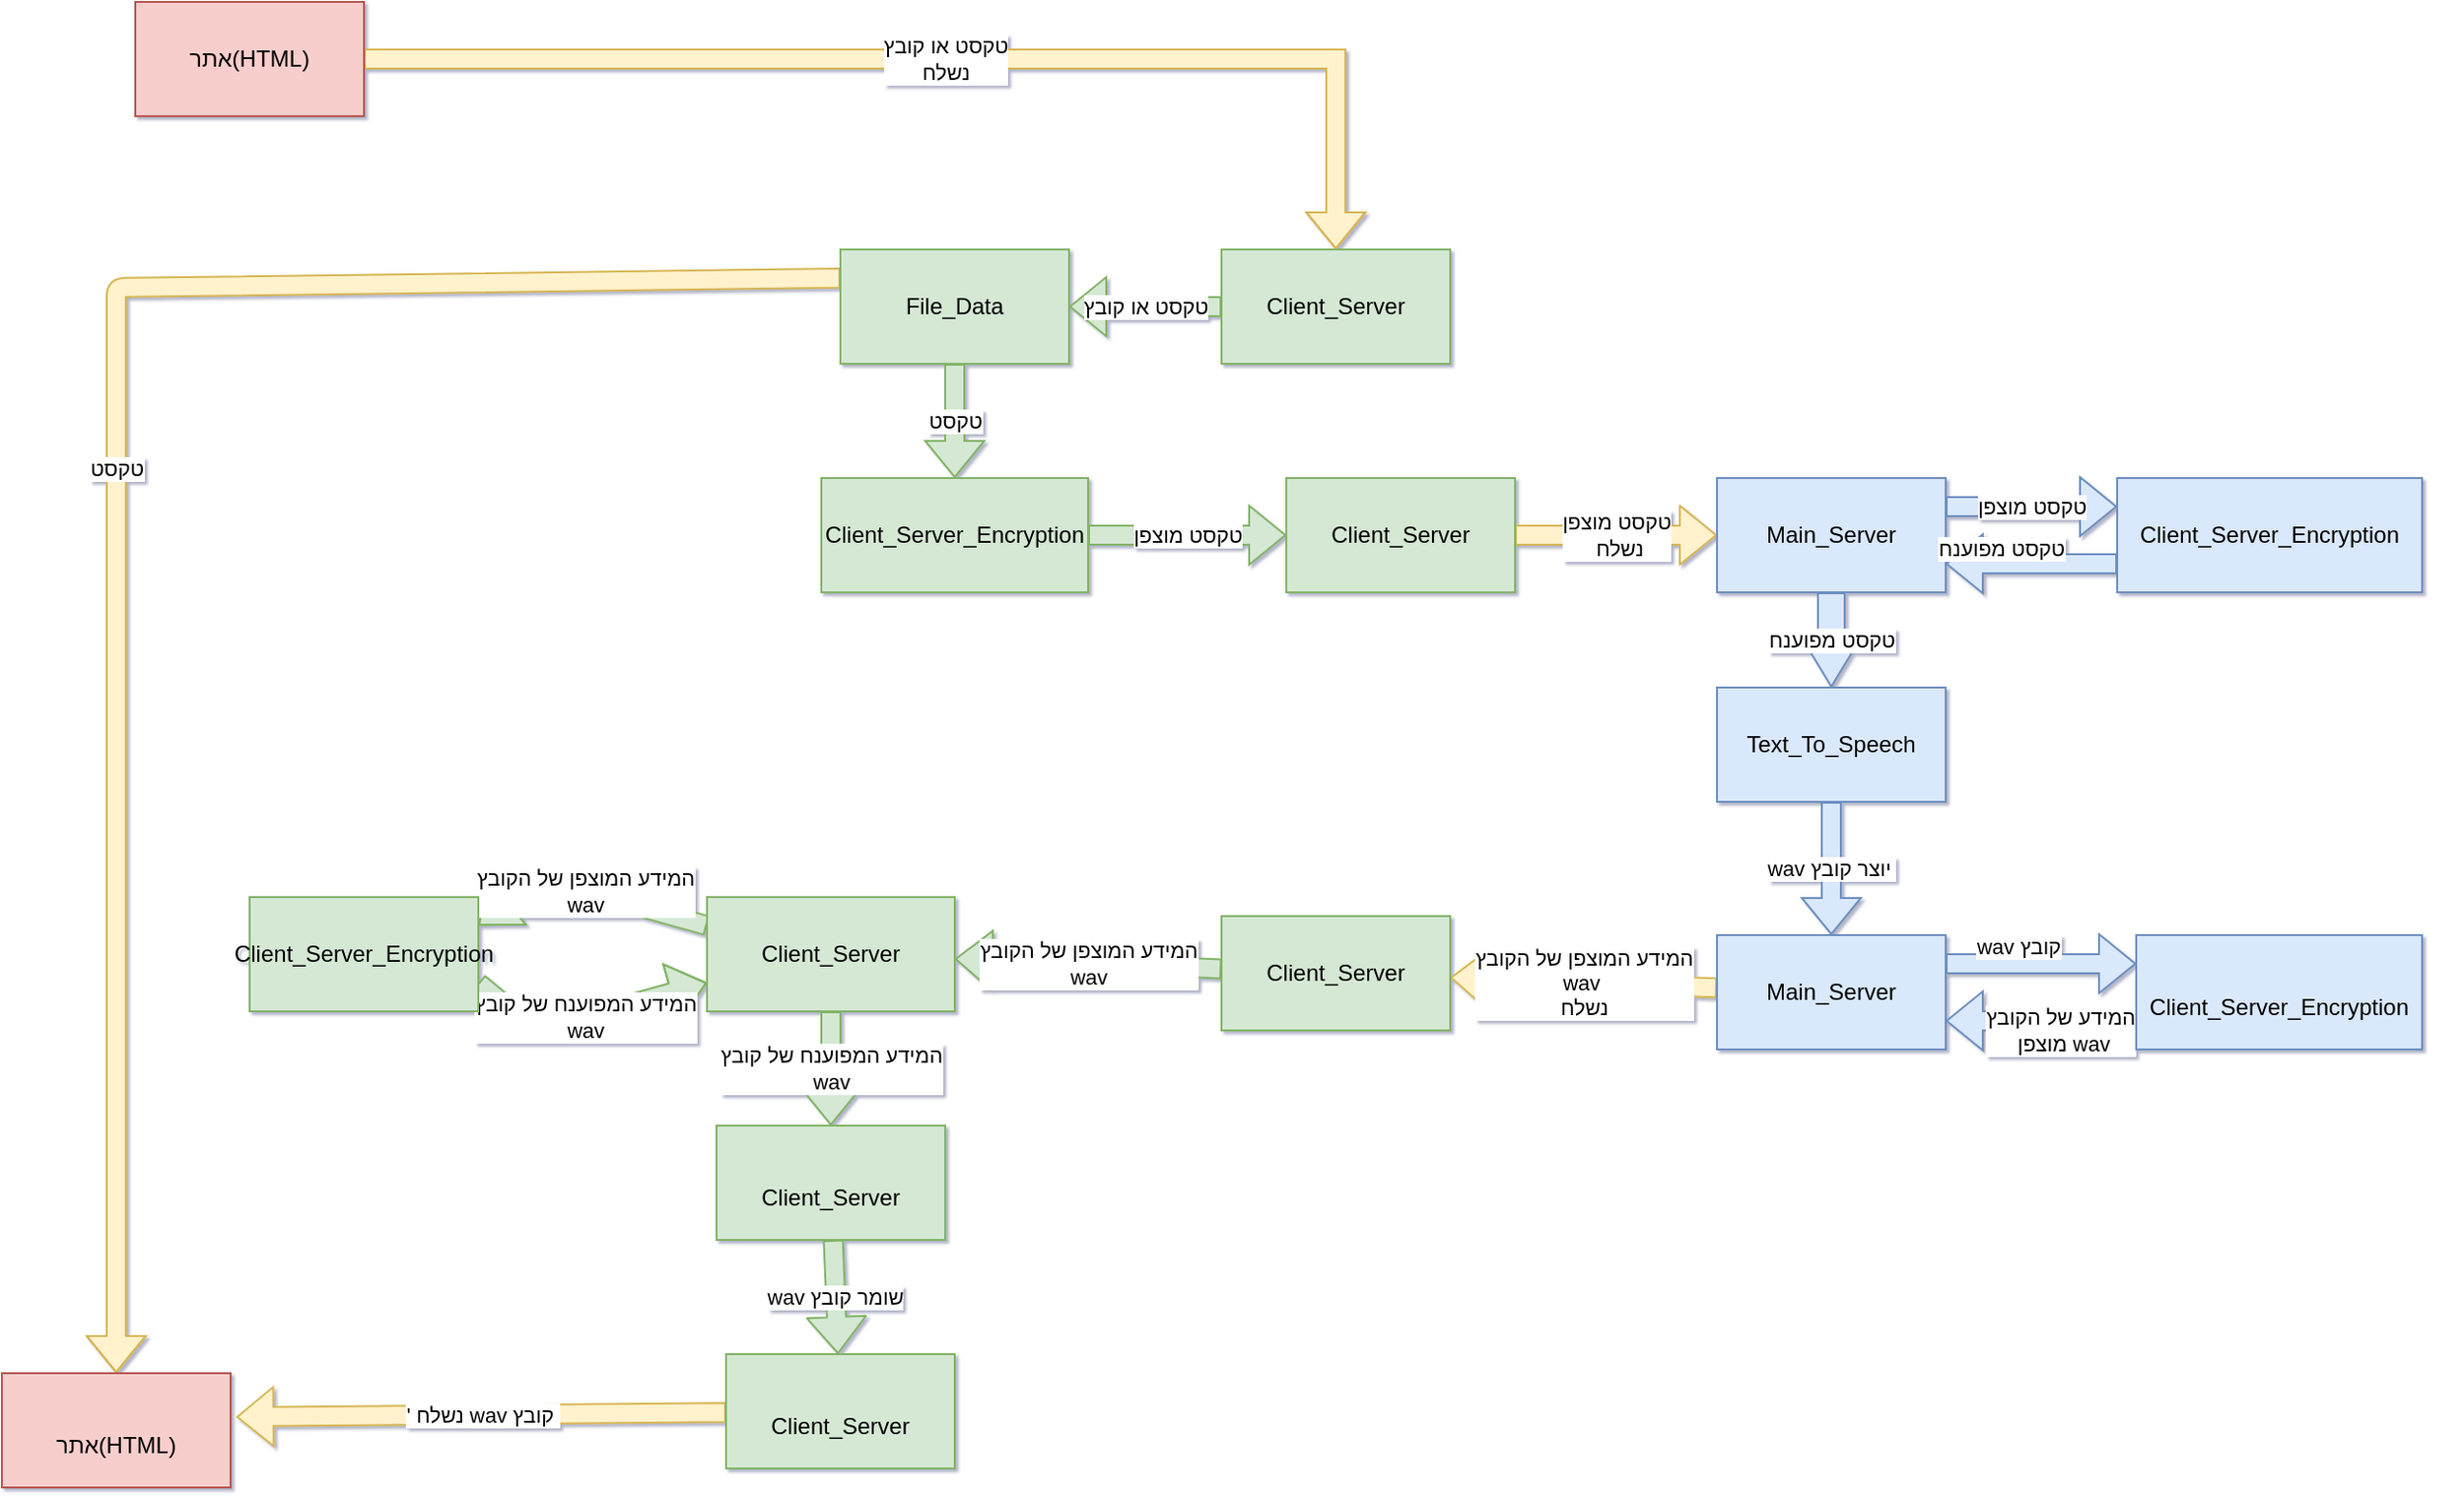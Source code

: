 <mxfile version="17.5.1" type="github" pages="2">
  <diagram id="Z9QZm6c8eoxHo2ETA0aJ" name="Page-1">
    <mxGraphModel dx="2782" dy="896" grid="1" gridSize="10" guides="1" tooltips="1" connect="1" arrows="1" fold="1" page="1" pageScale="1" pageWidth="827" pageHeight="1169" background="none" math="0" shadow="1">
      <root>
        <mxCell id="0" />
        <mxCell id="1" parent="0" />
        <mxCell id="uZUBSTvquDvs18WI79-K-3" value="טקסט או קובץ &lt;br&gt;נשלח" style="edgeStyle=orthogonalEdgeStyle;rounded=0;orthogonalLoop=1;jettySize=auto;html=1;fillColor=#fff2cc;strokeColor=#d6b656;shape=flexArrow;" parent="1" source="uZUBSTvquDvs18WI79-K-1" target="uZUBSTvquDvs18WI79-K-2" edge="1">
          <mxGeometry relative="1" as="geometry" />
        </mxCell>
        <mxCell id="uZUBSTvquDvs18WI79-K-1" value="אתר(HTML)" style="rounded=0;whiteSpace=wrap;html=1;fillColor=#f8cecc;strokeColor=#b85450;horizontal=1;verticalAlign=middle;" parent="1" vertex="1">
          <mxGeometry x="-310" y="10" width="120" height="60" as="geometry" />
        </mxCell>
        <mxCell id="uZUBSTvquDvs18WI79-K-5" value="טקסט או קובץ" style="edgeStyle=orthogonalEdgeStyle;rounded=0;orthogonalLoop=1;jettySize=auto;html=1;shape=flexArrow;fillColor=#d5e8d4;strokeColor=#82b366;" parent="1" source="uZUBSTvquDvs18WI79-K-2" target="uZUBSTvquDvs18WI79-K-4" edge="1">
          <mxGeometry relative="1" as="geometry" />
        </mxCell>
        <mxCell id="uZUBSTvquDvs18WI79-K-2" value="Client_Server" style="rounded=0;whiteSpace=wrap;html=1;fillColor=#d5e8d4;strokeColor=#82b366;" parent="1" vertex="1">
          <mxGeometry x="260" y="140" width="120" height="60" as="geometry" />
        </mxCell>
        <mxCell id="uZUBSTvquDvs18WI79-K-44" value="טקסט" style="edgeStyle=none;rounded=0;orthogonalLoop=1;jettySize=auto;html=1;fillColor=#d5e8d4;strokeColor=#82b366;shape=flexArrow;" parent="1" source="uZUBSTvquDvs18WI79-K-4" target="uZUBSTvquDvs18WI79-K-43" edge="1">
          <mxGeometry relative="1" as="geometry" />
        </mxCell>
        <mxCell id="zZxulAo1ZBuXIrjNWbr3-2" value="טקסט" style="edgeStyle=none;shape=flexArrow;orthogonalLoop=1;jettySize=auto;html=1;exitX=0;exitY=0.25;exitDx=0;exitDy=0;fillColor=#fff2cc;strokeColor=#d6b656;" edge="1" parent="1" source="uZUBSTvquDvs18WI79-K-4" target="uZUBSTvquDvs18WI79-K-67">
          <mxGeometry relative="1" as="geometry">
            <mxPoint x="80" y="250" as="sourcePoint" />
            <mxPoint x="-40" y="170" as="targetPoint" />
            <Array as="points">
              <mxPoint x="-320" y="160" />
              <mxPoint x="-320" y="490" />
            </Array>
          </mxGeometry>
        </mxCell>
        <mxCell id="uZUBSTvquDvs18WI79-K-4" value="File_Data" style="rounded=0;whiteSpace=wrap;html=1;fillColor=#d5e8d4;strokeColor=#82b366;" parent="1" vertex="1">
          <mxGeometry x="60" y="140" width="120" height="60" as="geometry" />
        </mxCell>
        <mxCell id="uZUBSTvquDvs18WI79-K-46" value="טקסט מוצפן" style="edgeStyle=none;rounded=0;orthogonalLoop=1;jettySize=auto;html=1;shape=flexArrow;fillColor=#d5e8d4;strokeColor=#82b366;" parent="1" source="uZUBSTvquDvs18WI79-K-43" target="uZUBSTvquDvs18WI79-K-45" edge="1">
          <mxGeometry relative="1" as="geometry" />
        </mxCell>
        <mxCell id="uZUBSTvquDvs18WI79-K-43" value="Client_Server_Encryption" style="rounded=0;whiteSpace=wrap;html=1;fillColor=#d5e8d4;strokeColor=#82b366;" parent="1" vertex="1">
          <mxGeometry x="50" y="260" width="140" height="60" as="geometry" />
        </mxCell>
        <mxCell id="zZxulAo1ZBuXIrjNWbr3-24" value="&lt;span style=&quot;color: rgb(0 , 0 , 0) ; font-family: &amp;#34;helvetica&amp;#34; ; font-size: 11px ; font-style: normal ; font-weight: 400 ; letter-spacing: normal ; text-align: center ; text-indent: 0px ; text-transform: none ; word-spacing: 0px ; background-color: rgb(255 , 255 , 255) ; display: inline ; float: none&quot;&gt;טקסט מוצפן&lt;/span&gt;&lt;br style=&quot;color: rgb(0 , 0 , 0) ; font-family: &amp;#34;helvetica&amp;#34; ; font-size: 11px ; font-style: normal ; font-weight: 400 ; letter-spacing: normal ; text-align: center ; text-indent: 0px ; text-transform: none ; word-spacing: 0px&quot;&gt;&lt;span style=&quot;color: rgb(0 , 0 , 0) ; font-family: &amp;#34;helvetica&amp;#34; ; font-size: 11px ; font-style: normal ; font-weight: 400 ; letter-spacing: normal ; text-align: center ; text-indent: 0px ; text-transform: none ; word-spacing: 0px ; background-color: rgb(255 , 255 , 255) ; display: inline ; float: none&quot;&gt;&amp;nbsp;נשלח&lt;/span&gt;" style="edgeStyle=none;shape=flexArrow;orthogonalLoop=1;jettySize=auto;html=1;fillColor=#fff2cc;strokeColor=#d6b656;" edge="1" parent="1" source="uZUBSTvquDvs18WI79-K-45" target="uZUBSTvquDvs18WI79-K-47">
          <mxGeometry relative="1" as="geometry" />
        </mxCell>
        <mxCell id="uZUBSTvquDvs18WI79-K-45" value="Client_Server" style="rounded=0;whiteSpace=wrap;html=1;fillColor=#d5e8d4;strokeColor=#82b366;" parent="1" vertex="1">
          <mxGeometry x="294" y="260" width="120" height="60" as="geometry" />
        </mxCell>
        <mxCell id="uZUBSTvquDvs18WI79-K-50" value="טקסט מפוענח" style="edgeStyle=none;rounded=0;orthogonalLoop=1;jettySize=auto;html=1;fillColor=#dae8fc;strokeColor=#6c8ebf;shape=flexArrow;width=14;endSize=9.33;" parent="1" source="uZUBSTvquDvs18WI79-K-47" target="uZUBSTvquDvs18WI79-K-49" edge="1">
          <mxGeometry relative="1" as="geometry" />
        </mxCell>
        <mxCell id="uZUBSTvquDvs18WI79-K-53" value="טקסט מוצפן" style="edgeStyle=none;rounded=0;orthogonalLoop=1;jettySize=auto;html=1;exitX=1;exitY=0.25;exitDx=0;exitDy=0;entryX=0;entryY=0.25;entryDx=0;entryDy=0;fillColor=#dae8fc;strokeColor=#6c8ebf;shape=flexArrow;" parent="1" source="uZUBSTvquDvs18WI79-K-47" target="uZUBSTvquDvs18WI79-K-51" edge="1">
          <mxGeometry relative="1" as="geometry" />
        </mxCell>
        <mxCell id="uZUBSTvquDvs18WI79-K-47" value="Main_Server" style="rounded=0;whiteSpace=wrap;html=1;fillColor=#dae8fc;strokeColor=#6c8ebf;" parent="1" vertex="1">
          <mxGeometry x="520" y="260" width="120" height="60" as="geometry" />
        </mxCell>
        <mxCell id="uZUBSTvquDvs18WI79-K-60" value="wav יוצר קובץ&amp;nbsp;" style="edgeStyle=none;rounded=0;orthogonalLoop=1;jettySize=auto;html=1;fillColor=#dae8fc;strokeColor=#6c8ebf;shape=flexArrow;" parent="1" source="uZUBSTvquDvs18WI79-K-49" target="uZUBSTvquDvs18WI79-K-59" edge="1">
          <mxGeometry relative="1" as="geometry" />
        </mxCell>
        <mxCell id="uZUBSTvquDvs18WI79-K-49" value="Text_To_Speech" style="rounded=0;whiteSpace=wrap;html=1;fillColor=#dae8fc;strokeColor=#6c8ebf;" parent="1" vertex="1">
          <mxGeometry x="520" y="370" width="120" height="60" as="geometry" />
        </mxCell>
        <mxCell id="uZUBSTvquDvs18WI79-K-52" value="" style="edgeStyle=none;rounded=0;orthogonalLoop=1;jettySize=auto;html=1;exitX=0;exitY=0.75;exitDx=0;exitDy=0;entryX=1;entryY=0.75;entryDx=0;entryDy=0;shape=flexArrow;fillColor=#dae8fc;strokeColor=#6c8ebf;" parent="1" source="uZUBSTvquDvs18WI79-K-51" target="uZUBSTvquDvs18WI79-K-47" edge="1">
          <mxGeometry relative="1" as="geometry" />
        </mxCell>
        <mxCell id="zZxulAo1ZBuXIrjNWbr3-3" value="טקסט מפוענח" style="edgeLabel;html=1;align=center;verticalAlign=middle;resizable=0;points=[];" vertex="1" connectable="0" parent="uZUBSTvquDvs18WI79-K-52">
          <mxGeometry x="0.367" y="-8" relative="1" as="geometry">
            <mxPoint as="offset" />
          </mxGeometry>
        </mxCell>
        <mxCell id="uZUBSTvquDvs18WI79-K-51" value="Client_Server_Encryption" style="rounded=0;whiteSpace=wrap;html=1;fillColor=#dae8fc;strokeColor=#6c8ebf;" parent="1" vertex="1">
          <mxGeometry x="730" y="260" width="160" height="60" as="geometry" />
        </mxCell>
        <mxCell id="uZUBSTvquDvs18WI79-K-56" value="wav קובץ" style="edgeStyle=none;rounded=0;orthogonalLoop=1;jettySize=auto;html=1;exitX=1;exitY=0.25;exitDx=0;exitDy=0;entryX=0;entryY=0.25;entryDx=0;entryDy=0;fillColor=#dae8fc;strokeColor=#6c8ebf;shape=flexArrow;" parent="1" source="uZUBSTvquDvs18WI79-K-59" target="uZUBSTvquDvs18WI79-K-58" edge="1">
          <mxGeometry x="-0.25" y="9" relative="1" as="geometry">
            <mxPoint x="660" y="455" as="sourcePoint" />
            <mxPoint as="offset" />
          </mxGeometry>
        </mxCell>
        <mxCell id="uZUBSTvquDvs18WI79-K-57" value="המידע של הקובץ&lt;br&gt;&amp;nbsp; מוצפן wav&amp;nbsp;" style="edgeStyle=none;rounded=0;orthogonalLoop=1;jettySize=auto;html=1;exitX=0;exitY=0.75;exitDx=0;exitDy=0;entryX=1;entryY=0.75;entryDx=0;entryDy=0;shape=flexArrow;fillColor=#dae8fc;strokeColor=#6c8ebf;" parent="1" source="uZUBSTvquDvs18WI79-K-58" target="uZUBSTvquDvs18WI79-K-59" edge="1">
          <mxGeometry x="-0.2" y="5" relative="1" as="geometry">
            <mxPoint x="660" y="485" as="targetPoint" />
            <mxPoint as="offset" />
          </mxGeometry>
        </mxCell>
        <mxCell id="uZUBSTvquDvs18WI79-K-58" value="&lt;br&gt;&lt;span style=&quot;font-family: &amp;#34;helvetica&amp;#34;&quot;&gt;Client_Server_Encryption&lt;/span&gt;" style="rounded=0;whiteSpace=wrap;html=1;fillColor=#dae8fc;strokeColor=#6c8ebf;" parent="1" vertex="1">
          <mxGeometry x="740" y="500" width="150" height="60" as="geometry" />
        </mxCell>
        <mxCell id="uZUBSTvquDvs18WI79-K-62" value="המידע המוצפן של הקובץ&lt;br&gt;wav&amp;nbsp;&lt;br&gt;נשלח" style="edgeStyle=none;rounded=0;orthogonalLoop=1;jettySize=auto;html=1;fillColor=#fff2cc;strokeColor=#d6b656;shape=flexArrow;" parent="1" source="uZUBSTvquDvs18WI79-K-59" target="uZUBSTvquDvs18WI79-K-61" edge="1">
          <mxGeometry relative="1" as="geometry" />
        </mxCell>
        <mxCell id="uZUBSTvquDvs18WI79-K-59" value="Main_Server" style="rounded=0;whiteSpace=wrap;html=1;fillColor=#dae8fc;strokeColor=#6c8ebf;" parent="1" vertex="1">
          <mxGeometry x="520" y="500" width="120" height="60" as="geometry" />
        </mxCell>
        <mxCell id="uZUBSTvquDvs18WI79-K-64" value="המידע המוצפן של הקובץ&lt;br&gt;wav&lt;br&gt;" style="edgeStyle=none;rounded=0;orthogonalLoop=1;jettySize=auto;html=1;shape=flexArrow;fillColor=#d5e8d4;strokeColor=#82b366;" parent="1" source="uZUBSTvquDvs18WI79-K-61" target="uZUBSTvquDvs18WI79-K-63" edge="1">
          <mxGeometry relative="1" as="geometry" />
        </mxCell>
        <mxCell id="uZUBSTvquDvs18WI79-K-61" value="Client_Server" style="rounded=0;whiteSpace=wrap;html=1;fillColor=#d5e8d4;strokeColor=#82b366;" parent="1" vertex="1">
          <mxGeometry x="260" y="490" width="120" height="60" as="geometry" />
        </mxCell>
        <mxCell id="uZUBSTvquDvs18WI79-K-66" value="המידע המפוענח של קובץ&lt;br&gt;wav" style="edgeStyle=none;rounded=0;orthogonalLoop=1;jettySize=auto;html=1;shape=flexArrow;fillColor=#d5e8d4;strokeColor=#82b366;" parent="1" source="uZUBSTvquDvs18WI79-K-63" target="zZxulAo1ZBuXIrjNWbr3-18" edge="1">
          <mxGeometry relative="1" as="geometry">
            <mxPoint x="70" y="610" as="targetPoint" />
          </mxGeometry>
        </mxCell>
        <mxCell id="zZxulAo1ZBuXIrjNWbr3-11" value="&lt;span style=&quot;color: rgb(0 , 0 , 0) ; font-family: &amp;#34;helvetica&amp;#34; ; font-size: 11px ; font-style: normal ; font-weight: 400 ; letter-spacing: normal ; text-align: center ; text-indent: 0px ; text-transform: none ; word-spacing: 0px ; background-color: rgb(255 , 255 , 255) ; display: inline ; float: none&quot;&gt;המידע המוצפן של הקובץ&lt;/span&gt;&lt;br style=&quot;color: rgb(0 , 0 , 0) ; font-family: &amp;#34;helvetica&amp;#34; ; font-size: 11px ; font-style: normal ; font-weight: 400 ; letter-spacing: normal ; text-align: center ; text-indent: 0px ; text-transform: none ; word-spacing: 0px&quot;&gt;&lt;span style=&quot;color: rgb(0 , 0 , 0) ; font-family: &amp;#34;helvetica&amp;#34; ; font-size: 11px ; font-style: normal ; font-weight: 400 ; letter-spacing: normal ; text-align: center ; text-indent: 0px ; text-transform: none ; word-spacing: 0px ; background-color: rgb(255 , 255 , 255) ; display: inline ; float: none&quot;&gt;wav&lt;/span&gt;" style="edgeStyle=none;shape=flexArrow;orthogonalLoop=1;jettySize=auto;html=1;exitX=0;exitY=0.25;exitDx=0;exitDy=0;entryX=1;entryY=0.25;entryDx=0;entryDy=0;fillColor=#d5e8d4;strokeColor=#82b366;" edge="1" parent="1" source="uZUBSTvquDvs18WI79-K-63" target="zZxulAo1ZBuXIrjNWbr3-10">
          <mxGeometry relative="1" as="geometry">
            <mxPoint x="-180" y="500" as="targetPoint" />
            <Array as="points">
              <mxPoint x="-100" y="470" />
            </Array>
          </mxGeometry>
        </mxCell>
        <mxCell id="uZUBSTvquDvs18WI79-K-63" value="Client_Server" style="rounded=0;whiteSpace=wrap;html=1;fillColor=#d5e8d4;strokeColor=#82b366;" parent="1" vertex="1">
          <mxGeometry x="-10" y="480" width="130" height="60" as="geometry" />
        </mxCell>
        <mxCell id="uZUBSTvquDvs18WI79-K-68" value="&#39; נשלח wav קובץ&amp;nbsp;" style="edgeStyle=none;rounded=0;orthogonalLoop=1;jettySize=auto;html=1;fillColor=#fff2cc;strokeColor=#d6b656;shape=flexArrow;entryX=1.025;entryY=0.383;entryDx=0;entryDy=0;entryPerimeter=0;" parent="1" source="uZUBSTvquDvs18WI79-K-65" target="uZUBSTvquDvs18WI79-K-67" edge="1">
          <mxGeometry relative="1" as="geometry" />
        </mxCell>
        <mxCell id="uZUBSTvquDvs18WI79-K-65" value="&lt;br style=&quot;color: rgb(0 , 0 , 0) ; font-family: &amp;#34;helvetica&amp;#34; ; font-size: 12px ; font-style: normal ; font-weight: 400 ; letter-spacing: normal ; text-align: center ; text-indent: 0px ; text-transform: none ; word-spacing: 0px ; background-color: rgb(248 , 249 , 250)&quot;&gt;Client_Server" style="rounded=0;whiteSpace=wrap;html=1;fillColor=#d5e8d4;strokeColor=#82b366;" parent="1" vertex="1">
          <mxGeometry y="720" width="120" height="60" as="geometry" />
        </mxCell>
        <mxCell id="uZUBSTvquDvs18WI79-K-67" value="&lt;br&gt;&lt;span style=&quot;font-family: &amp;#34;helvetica&amp;#34;&quot;&gt;אתר(HTML)&lt;/span&gt;" style="rounded=0;whiteSpace=wrap;html=1;fillColor=#f8cecc;strokeColor=#b85450;" parent="1" vertex="1">
          <mxGeometry x="-380" y="730" width="120" height="60" as="geometry" />
        </mxCell>
        <mxCell id="zZxulAo1ZBuXIrjNWbr3-8" style="edgeStyle=none;shape=flexArrow;orthogonalLoop=1;jettySize=auto;html=1;exitX=1;exitY=0.5;exitDx=0;exitDy=0;" edge="1" parent="1" source="uZUBSTvquDvs18WI79-K-51" target="uZUBSTvquDvs18WI79-K-51">
          <mxGeometry relative="1" as="geometry" />
        </mxCell>
        <mxCell id="zZxulAo1ZBuXIrjNWbr3-13" value="המידע המפוענח של קובץ&lt;br&gt;wav" style="edgeStyle=none;shape=flexArrow;orthogonalLoop=1;jettySize=auto;html=1;entryX=0;entryY=0.75;entryDx=0;entryDy=0;exitX=1;exitY=0.75;exitDx=0;exitDy=0;fillColor=#d5e8d4;strokeColor=#82b366;" edge="1" parent="1" source="zZxulAo1ZBuXIrjNWbr3-10" target="uZUBSTvquDvs18WI79-K-63">
          <mxGeometry relative="1" as="geometry">
            <mxPoint x="-90" y="520" as="targetPoint" />
            <Array as="points">
              <mxPoint x="-100" y="550" />
            </Array>
          </mxGeometry>
        </mxCell>
        <mxCell id="zZxulAo1ZBuXIrjNWbr3-10" value="Client_Server_Encryption" style="whiteSpace=wrap;html=1;fillColor=#d5e8d4;strokeColor=#82b366;rounded=0;" vertex="1" parent="1">
          <mxGeometry x="-250" y="480" width="120" height="60" as="geometry" />
        </mxCell>
        <mxCell id="zZxulAo1ZBuXIrjNWbr3-21" value="wav שומר קובץ" style="edgeStyle=none;shape=flexArrow;orthogonalLoop=1;jettySize=auto;html=1;fillColor=#d5e8d4;strokeColor=#82b366;" edge="1" parent="1" source="zZxulAo1ZBuXIrjNWbr3-18" target="uZUBSTvquDvs18WI79-K-65">
          <mxGeometry relative="1" as="geometry" />
        </mxCell>
        <mxCell id="zZxulAo1ZBuXIrjNWbr3-18" value="&lt;br style=&quot;color: rgb(0 , 0 , 0) ; font-family: &amp;#34;helvetica&amp;#34; ; font-size: 12px ; font-style: normal ; font-weight: 400 ; letter-spacing: normal ; text-align: center ; text-indent: 0px ; text-transform: none ; word-spacing: 0px ; background-color: rgb(248 , 249 , 250)&quot;&gt;Client_Server" style="rounded=0;whiteSpace=wrap;html=1;fillColor=#d5e8d4;strokeColor=#82b366;" vertex="1" parent="1">
          <mxGeometry x="-5" y="600" width="120" height="60" as="geometry" />
        </mxCell>
      </root>
    </mxGraphModel>
  </diagram>
  <diagram id="kYOZCOMa6sNYej4zV4At" name="Page-2">
    <mxGraphModel dx="1422" dy="762" grid="1" gridSize="10" guides="1" tooltips="1" connect="1" arrows="1" fold="1" page="1" pageScale="1" pageWidth="827" pageHeight="1169" math="0" shadow="0">
      <root>
        <mxCell id="0" />
        <mxCell id="1" parent="0" />
      </root>
    </mxGraphModel>
  </diagram>
</mxfile>
